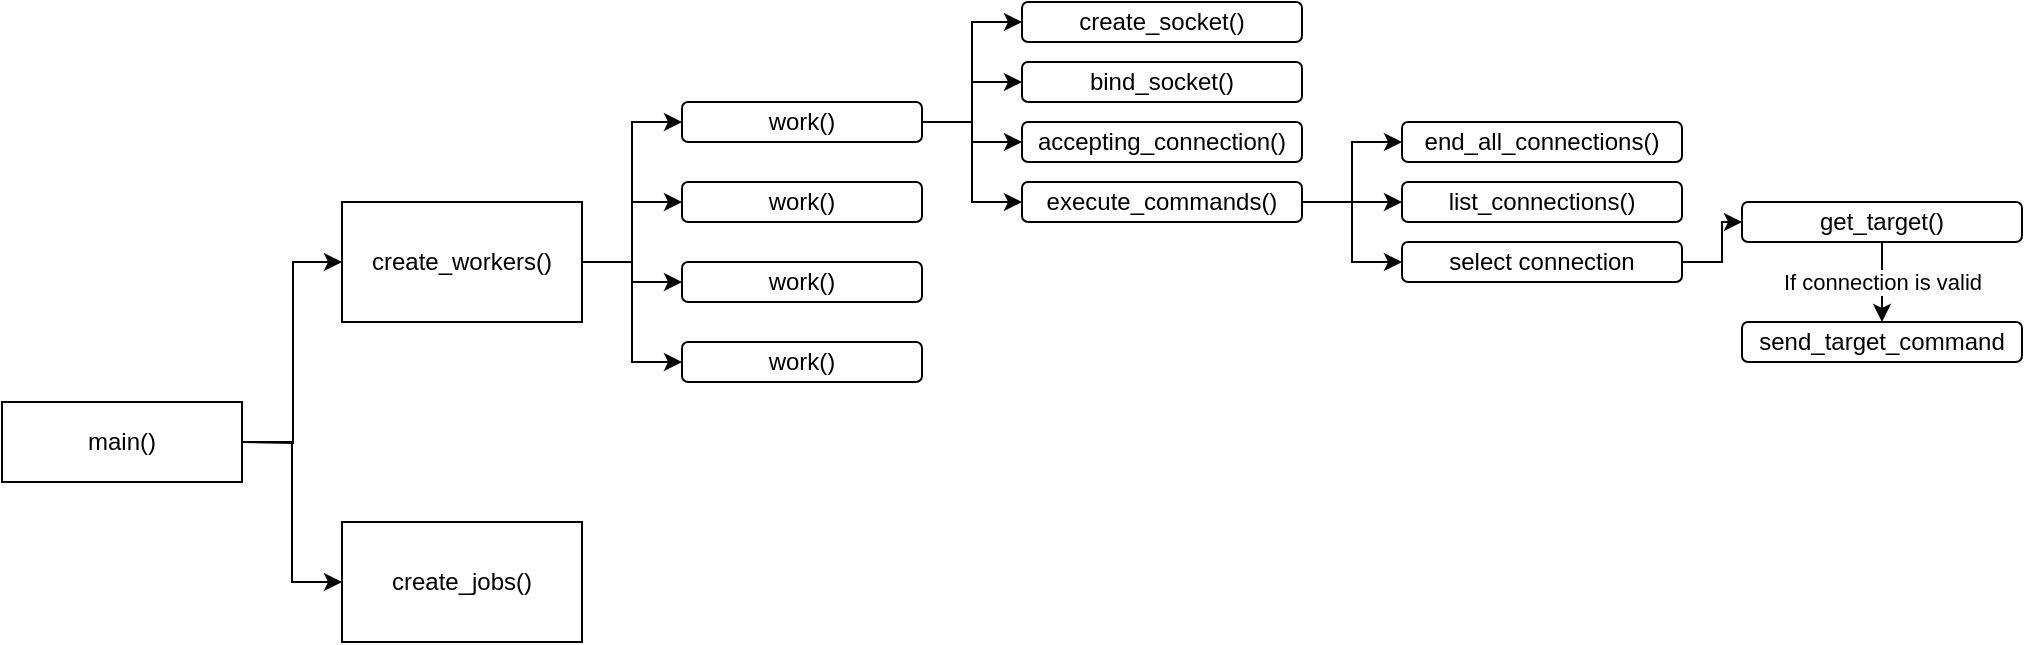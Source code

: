 <mxfile version="14.5.4" type="github">
  <diagram id="C5RBs43oDa-KdzZeNtuy" name="Page-1">
    <mxGraphModel dx="1185" dy="645" grid="1" gridSize="10" guides="1" tooltips="1" connect="1" arrows="1" fold="1" page="1" pageScale="1" pageWidth="1600" pageHeight="900" math="0" shadow="0">
      <root>
        <mxCell id="WIyWlLk6GJQsqaUBKTNV-0" />
        <mxCell id="WIyWlLk6GJQsqaUBKTNV-1" parent="WIyWlLk6GJQsqaUBKTNV-0" />
        <mxCell id="P1AtJSLNLFTQf2xVIBTh-8" style="edgeStyle=orthogonalEdgeStyle;rounded=0;orthogonalLoop=1;jettySize=auto;html=1;entryX=0;entryY=0.5;entryDx=0;entryDy=0;" edge="1" parent="WIyWlLk6GJQsqaUBKTNV-1" target="P1AtJSLNLFTQf2xVIBTh-1">
          <mxGeometry relative="1" as="geometry">
            <mxPoint x="160" y="520" as="sourcePoint" />
          </mxGeometry>
        </mxCell>
        <mxCell id="P1AtJSLNLFTQf2xVIBTh-9" style="edgeStyle=orthogonalEdgeStyle;rounded=0;orthogonalLoop=1;jettySize=auto;html=1;exitX=1;exitY=0.5;exitDx=0;exitDy=0;entryX=0;entryY=0.5;entryDx=0;entryDy=0;" edge="1" parent="WIyWlLk6GJQsqaUBKTNV-1" source="P1AtJSLNLFTQf2xVIBTh-0" target="P1AtJSLNLFTQf2xVIBTh-2">
          <mxGeometry relative="1" as="geometry" />
        </mxCell>
        <mxCell id="P1AtJSLNLFTQf2xVIBTh-0" value="main()" style="rounded=0;whiteSpace=wrap;html=1;" vertex="1" parent="WIyWlLk6GJQsqaUBKTNV-1">
          <mxGeometry x="40" y="500" width="120" height="40" as="geometry" />
        </mxCell>
        <mxCell id="P1AtJSLNLFTQf2xVIBTh-11" style="edgeStyle=orthogonalEdgeStyle;rounded=0;orthogonalLoop=1;jettySize=auto;html=1;exitX=1;exitY=0.5;exitDx=0;exitDy=0;entryX=0;entryY=0.5;entryDx=0;entryDy=0;" edge="1" parent="WIyWlLk6GJQsqaUBKTNV-1" source="P1AtJSLNLFTQf2xVIBTh-1" target="P1AtJSLNLFTQf2xVIBTh-3">
          <mxGeometry relative="1" as="geometry" />
        </mxCell>
        <mxCell id="P1AtJSLNLFTQf2xVIBTh-12" style="edgeStyle=orthogonalEdgeStyle;rounded=0;orthogonalLoop=1;jettySize=auto;html=1;exitX=1;exitY=0.5;exitDx=0;exitDy=0;entryX=0;entryY=0.5;entryDx=0;entryDy=0;" edge="1" parent="WIyWlLk6GJQsqaUBKTNV-1" source="P1AtJSLNLFTQf2xVIBTh-1" target="P1AtJSLNLFTQf2xVIBTh-4">
          <mxGeometry relative="1" as="geometry" />
        </mxCell>
        <mxCell id="P1AtJSLNLFTQf2xVIBTh-13" style="edgeStyle=orthogonalEdgeStyle;rounded=0;orthogonalLoop=1;jettySize=auto;html=1;exitX=1;exitY=0.5;exitDx=0;exitDy=0;entryX=0;entryY=0.5;entryDx=0;entryDy=0;" edge="1" parent="WIyWlLk6GJQsqaUBKTNV-1" source="P1AtJSLNLFTQf2xVIBTh-1" target="P1AtJSLNLFTQf2xVIBTh-5">
          <mxGeometry relative="1" as="geometry" />
        </mxCell>
        <mxCell id="P1AtJSLNLFTQf2xVIBTh-14" style="edgeStyle=orthogonalEdgeStyle;rounded=0;orthogonalLoop=1;jettySize=auto;html=1;exitX=1;exitY=0.5;exitDx=0;exitDy=0;entryX=0;entryY=0.5;entryDx=0;entryDy=0;" edge="1" parent="WIyWlLk6GJQsqaUBKTNV-1" source="P1AtJSLNLFTQf2xVIBTh-1" target="P1AtJSLNLFTQf2xVIBTh-6">
          <mxGeometry relative="1" as="geometry" />
        </mxCell>
        <mxCell id="P1AtJSLNLFTQf2xVIBTh-1" value="create_workers()" style="rounded=0;whiteSpace=wrap;html=1;" vertex="1" parent="WIyWlLk6GJQsqaUBKTNV-1">
          <mxGeometry x="210" y="400" width="120" height="60" as="geometry" />
        </mxCell>
        <mxCell id="P1AtJSLNLFTQf2xVIBTh-2" value="create_jobs()" style="rounded=0;whiteSpace=wrap;html=1;" vertex="1" parent="WIyWlLk6GJQsqaUBKTNV-1">
          <mxGeometry x="210" y="560" width="120" height="60" as="geometry" />
        </mxCell>
        <mxCell id="P1AtJSLNLFTQf2xVIBTh-19" style="edgeStyle=orthogonalEdgeStyle;rounded=0;orthogonalLoop=1;jettySize=auto;html=1;exitX=1;exitY=0.5;exitDx=0;exitDy=0;entryX=0;entryY=0.5;entryDx=0;entryDy=0;" edge="1" parent="WIyWlLk6GJQsqaUBKTNV-1" source="P1AtJSLNLFTQf2xVIBTh-3" target="P1AtJSLNLFTQf2xVIBTh-15">
          <mxGeometry relative="1" as="geometry" />
        </mxCell>
        <mxCell id="P1AtJSLNLFTQf2xVIBTh-20" style="edgeStyle=orthogonalEdgeStyle;rounded=0;orthogonalLoop=1;jettySize=auto;html=1;exitX=1;exitY=0.5;exitDx=0;exitDy=0;entryX=0;entryY=0.5;entryDx=0;entryDy=0;" edge="1" parent="WIyWlLk6GJQsqaUBKTNV-1" source="P1AtJSLNLFTQf2xVIBTh-3" target="P1AtJSLNLFTQf2xVIBTh-16">
          <mxGeometry relative="1" as="geometry" />
        </mxCell>
        <mxCell id="P1AtJSLNLFTQf2xVIBTh-21" style="edgeStyle=orthogonalEdgeStyle;rounded=0;orthogonalLoop=1;jettySize=auto;html=1;exitX=1;exitY=0.5;exitDx=0;exitDy=0;entryX=0;entryY=0.5;entryDx=0;entryDy=0;" edge="1" parent="WIyWlLk6GJQsqaUBKTNV-1" source="P1AtJSLNLFTQf2xVIBTh-3" target="P1AtJSLNLFTQf2xVIBTh-17">
          <mxGeometry relative="1" as="geometry" />
        </mxCell>
        <mxCell id="P1AtJSLNLFTQf2xVIBTh-22" style="edgeStyle=orthogonalEdgeStyle;rounded=0;orthogonalLoop=1;jettySize=auto;html=1;exitX=1;exitY=0.5;exitDx=0;exitDy=0;entryX=0;entryY=0.5;entryDx=0;entryDy=0;" edge="1" parent="WIyWlLk6GJQsqaUBKTNV-1" source="P1AtJSLNLFTQf2xVIBTh-3" target="P1AtJSLNLFTQf2xVIBTh-18">
          <mxGeometry relative="1" as="geometry" />
        </mxCell>
        <mxCell id="P1AtJSLNLFTQf2xVIBTh-3" value="work()" style="rounded=1;whiteSpace=wrap;html=1;" vertex="1" parent="WIyWlLk6GJQsqaUBKTNV-1">
          <mxGeometry x="380" y="350" width="120" height="20" as="geometry" />
        </mxCell>
        <mxCell id="P1AtJSLNLFTQf2xVIBTh-4" value="work()" style="rounded=1;whiteSpace=wrap;html=1;" vertex="1" parent="WIyWlLk6GJQsqaUBKTNV-1">
          <mxGeometry x="380" y="390" width="120" height="20" as="geometry" />
        </mxCell>
        <mxCell id="P1AtJSLNLFTQf2xVIBTh-5" value="work()" style="rounded=1;whiteSpace=wrap;html=1;" vertex="1" parent="WIyWlLk6GJQsqaUBKTNV-1">
          <mxGeometry x="380" y="430" width="120" height="20" as="geometry" />
        </mxCell>
        <mxCell id="P1AtJSLNLFTQf2xVIBTh-6" value="work()" style="rounded=1;whiteSpace=wrap;html=1;" vertex="1" parent="WIyWlLk6GJQsqaUBKTNV-1">
          <mxGeometry x="380" y="470" width="120" height="20" as="geometry" />
        </mxCell>
        <mxCell id="P1AtJSLNLFTQf2xVIBTh-15" value="create_socket()" style="rounded=1;whiteSpace=wrap;html=1;" vertex="1" parent="WIyWlLk6GJQsqaUBKTNV-1">
          <mxGeometry x="550" y="300" width="140" height="20" as="geometry" />
        </mxCell>
        <mxCell id="P1AtJSLNLFTQf2xVIBTh-16" value="bind_socket()" style="rounded=1;whiteSpace=wrap;html=1;" vertex="1" parent="WIyWlLk6GJQsqaUBKTNV-1">
          <mxGeometry x="550" y="330" width="140" height="20" as="geometry" />
        </mxCell>
        <mxCell id="P1AtJSLNLFTQf2xVIBTh-17" value="accepting_connection()" style="rounded=1;whiteSpace=wrap;html=1;" vertex="1" parent="WIyWlLk6GJQsqaUBKTNV-1">
          <mxGeometry x="550" y="360" width="140" height="20" as="geometry" />
        </mxCell>
        <mxCell id="P1AtJSLNLFTQf2xVIBTh-26" style="edgeStyle=orthogonalEdgeStyle;rounded=0;orthogonalLoop=1;jettySize=auto;html=1;exitX=1;exitY=0.5;exitDx=0;exitDy=0;entryX=0;entryY=0.5;entryDx=0;entryDy=0;" edge="1" parent="WIyWlLk6GJQsqaUBKTNV-1" source="P1AtJSLNLFTQf2xVIBTh-18" target="P1AtJSLNLFTQf2xVIBTh-23">
          <mxGeometry relative="1" as="geometry" />
        </mxCell>
        <mxCell id="P1AtJSLNLFTQf2xVIBTh-27" style="edgeStyle=orthogonalEdgeStyle;rounded=0;orthogonalLoop=1;jettySize=auto;html=1;exitX=1;exitY=0.5;exitDx=0;exitDy=0;entryX=0;entryY=0.5;entryDx=0;entryDy=0;" edge="1" parent="WIyWlLk6GJQsqaUBKTNV-1" source="P1AtJSLNLFTQf2xVIBTh-18" target="P1AtJSLNLFTQf2xVIBTh-24">
          <mxGeometry relative="1" as="geometry" />
        </mxCell>
        <mxCell id="P1AtJSLNLFTQf2xVIBTh-29" style="edgeStyle=orthogonalEdgeStyle;rounded=0;orthogonalLoop=1;jettySize=auto;html=1;exitX=1;exitY=0.5;exitDx=0;exitDy=0;entryX=0;entryY=0.5;entryDx=0;entryDy=0;" edge="1" parent="WIyWlLk6GJQsqaUBKTNV-1" source="P1AtJSLNLFTQf2xVIBTh-18" target="P1AtJSLNLFTQf2xVIBTh-25">
          <mxGeometry relative="1" as="geometry" />
        </mxCell>
        <mxCell id="P1AtJSLNLFTQf2xVIBTh-18" value="execute_commands()" style="rounded=1;whiteSpace=wrap;html=1;" vertex="1" parent="WIyWlLk6GJQsqaUBKTNV-1">
          <mxGeometry x="550" y="390" width="140" height="20" as="geometry" />
        </mxCell>
        <mxCell id="P1AtJSLNLFTQf2xVIBTh-23" value="end_all_connections()" style="rounded=1;whiteSpace=wrap;html=1;" vertex="1" parent="WIyWlLk6GJQsqaUBKTNV-1">
          <mxGeometry x="740" y="360" width="140" height="20" as="geometry" />
        </mxCell>
        <mxCell id="P1AtJSLNLFTQf2xVIBTh-24" value="list_connections()" style="rounded=1;whiteSpace=wrap;html=1;" vertex="1" parent="WIyWlLk6GJQsqaUBKTNV-1">
          <mxGeometry x="740" y="390" width="140" height="20" as="geometry" />
        </mxCell>
        <mxCell id="P1AtJSLNLFTQf2xVIBTh-32" style="edgeStyle=orthogonalEdgeStyle;rounded=0;orthogonalLoop=1;jettySize=auto;html=1;exitX=1;exitY=0.5;exitDx=0;exitDy=0;" edge="1" parent="WIyWlLk6GJQsqaUBKTNV-1" source="P1AtJSLNLFTQf2xVIBTh-25" target="P1AtJSLNLFTQf2xVIBTh-30">
          <mxGeometry relative="1" as="geometry" />
        </mxCell>
        <mxCell id="P1AtJSLNLFTQf2xVIBTh-25" value="select connection" style="rounded=1;whiteSpace=wrap;html=1;" vertex="1" parent="WIyWlLk6GJQsqaUBKTNV-1">
          <mxGeometry x="740" y="420" width="140" height="20" as="geometry" />
        </mxCell>
        <mxCell id="P1AtJSLNLFTQf2xVIBTh-33" value="If connection is valid" style="edgeStyle=orthogonalEdgeStyle;rounded=0;orthogonalLoop=1;jettySize=auto;html=1;exitX=0.5;exitY=1;exitDx=0;exitDy=0;entryX=0.5;entryY=0;entryDx=0;entryDy=0;" edge="1" parent="WIyWlLk6GJQsqaUBKTNV-1" source="P1AtJSLNLFTQf2xVIBTh-30" target="P1AtJSLNLFTQf2xVIBTh-31">
          <mxGeometry relative="1" as="geometry" />
        </mxCell>
        <mxCell id="P1AtJSLNLFTQf2xVIBTh-30" value="get_target()" style="rounded=1;whiteSpace=wrap;html=1;" vertex="1" parent="WIyWlLk6GJQsqaUBKTNV-1">
          <mxGeometry x="910" y="400" width="140" height="20" as="geometry" />
        </mxCell>
        <mxCell id="P1AtJSLNLFTQf2xVIBTh-31" value="send_target_command" style="rounded=1;whiteSpace=wrap;html=1;" vertex="1" parent="WIyWlLk6GJQsqaUBKTNV-1">
          <mxGeometry x="910" y="460" width="140" height="20" as="geometry" />
        </mxCell>
      </root>
    </mxGraphModel>
  </diagram>
</mxfile>
